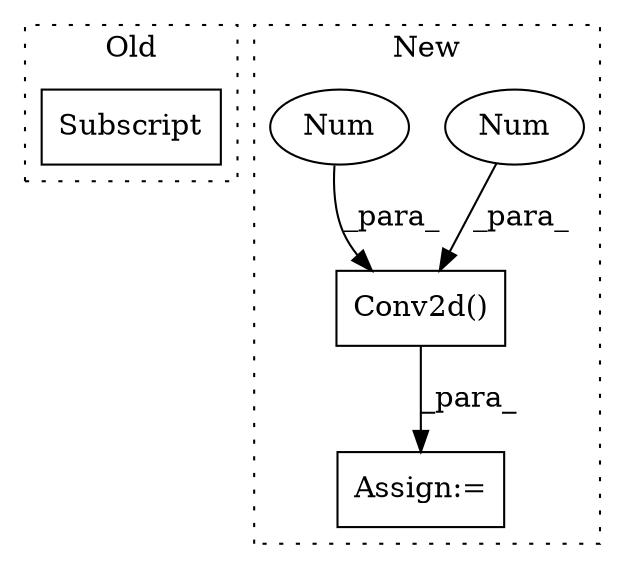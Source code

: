 digraph G {
subgraph cluster0 {
1 [label="Subscript" a="63" s="6212,0" l="39,0" shape="box"];
label = "Old";
style="dotted";
}
subgraph cluster1 {
2 [label="Conv2d()" a="75" s="4265,4300" l="10,1" shape="box"];
3 [label="Assign:=" a="68" s="4260" l="4" shape="box"];
4 [label="Num" a="76" s="4296" l="1" shape="ellipse"];
5 [label="Num" a="76" s="4299" l="1" shape="ellipse"];
label = "New";
style="dotted";
}
2 -> 3 [label="_para_"];
4 -> 2 [label="_para_"];
5 -> 2 [label="_para_"];
}
